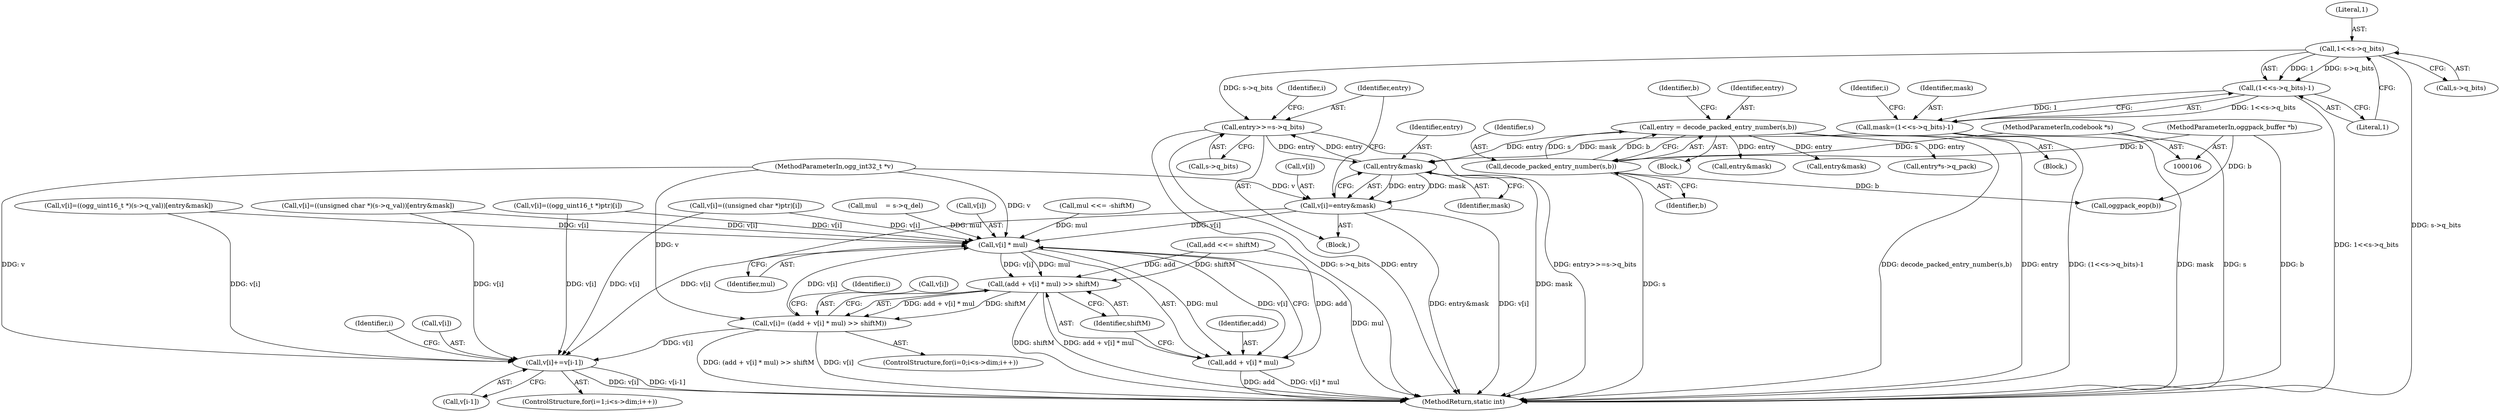 digraph "0_Android_eeb4e45d5683f88488c083ecf142dc89bc3f0b47_1@pointer" {
"1000161" [label="(Call,entry>>=s->q_bits)"];
"1000158" [label="(Call,entry&mask)"];
"1000113" [label="(Call,entry = decode_packed_entry_number(s,b))"];
"1000115" [label="(Call,decode_packed_entry_number(s,b))"];
"1000107" [label="(MethodParameterIn,codebook *s)"];
"1000108" [label="(MethodParameterIn,oggpack_buffer *b)"];
"1000161" [label="(Call,entry>>=s->q_bits)"];
"1000136" [label="(Call,1<<s->q_bits)"];
"1000133" [label="(Call,mask=(1<<s->q_bits)-1)"];
"1000135" [label="(Call,(1<<s->q_bits)-1)"];
"1000154" [label="(Call,v[i]=entry&mask)"];
"1000376" [label="(Call,v[i] * mul)"];
"1000373" [label="(Call,(add + v[i] * mul) >> shiftM)"];
"1000369" [label="(Call,v[i]= ((add + v[i] * mul) >> shiftM))"];
"1000397" [label="(Call,v[i]+=v[i-1])"];
"1000374" [label="(Call,add + v[i] * mul)"];
"1000108" [label="(MethodParameterIn,oggpack_buffer *b)"];
"1000116" [label="(Identifier,s)"];
"1000109" [label="(MethodParameterIn,ogg_int32_t *v)"];
"1000111" [label="(Block,)"];
"1000117" [label="(Identifier,b)"];
"1000401" [label="(Call,v[i-1])"];
"1000138" [label="(Call,s->q_bits)"];
"1000355" [label="(Call,add <<= shiftM)"];
"1000368" [label="(Identifier,i)"];
"1000163" [label="(Call,s->q_bits)"];
"1000221" [label="(Call,entry&mask)"];
"1000114" [label="(Identifier,entry)"];
"1000197" [label="(Call,v[i]=((unsigned char *)(s->q_val))[entry&mask])"];
"1000264" [label="(Call,v[i]=((unsigned char *)ptr)[i])"];
"1000136" [label="(Call,1<<s->q_bits)"];
"1000120" [label="(Call,oggpack_eop(b))"];
"1000375" [label="(Identifier,add)"];
"1000115" [label="(Call,decode_packed_entry_number(s,b))"];
"1000144" [label="(Identifier,i)"];
"1000286" [label="(Call,v[i]=((ogg_uint16_t *)ptr)[i])"];
"1000380" [label="(Identifier,mul)"];
"1000369" [label="(Call,v[i]= ((add + v[i] * mul) >> shiftM))"];
"1000133" [label="(Call,mask=(1<<s->q_bits)-1)"];
"1000113" [label="(Call,entry = decode_packed_entry_number(s,b))"];
"1000207" [label="(Call,entry&mask)"];
"1000141" [label="(Literal,1)"];
"1000396" [label="(Identifier,i)"];
"1000135" [label="(Call,(1<<s->q_bits)-1)"];
"1000376" [label="(Call,v[i] * mul)"];
"1000408" [label="(MethodReturn,static int)"];
"1000137" [label="(Literal,1)"];
"1000398" [label="(Call,v[i])"];
"1000152" [label="(Identifier,i)"];
"1000131" [label="(Block,)"];
"1000211" [label="(Call,v[i]=((ogg_uint16_t *)(s->q_val))[entry&mask])"];
"1000318" [label="(Call,mul    = s->q_del)"];
"1000370" [label="(Call,v[i])"];
"1000241" [label="(Call,entry*s->q_pack)"];
"1000159" [label="(Identifier,entry)"];
"1000377" [label="(Call,v[i])"];
"1000161" [label="(Call,entry>>=s->q_bits)"];
"1000158" [label="(Call,entry&mask)"];
"1000348" [label="(Call,mul <<= -shiftM)"];
"1000358" [label="(ControlStructure,for(i=0;i<s->dim;i++))"];
"1000107" [label="(MethodParameterIn,codebook *s)"];
"1000381" [label="(Identifier,shiftM)"];
"1000134" [label="(Identifier,mask)"];
"1000397" [label="(Call,v[i]+=v[i-1])"];
"1000155" [label="(Call,v[i])"];
"1000154" [label="(Call,v[i]=entry&mask)"];
"1000162" [label="(Identifier,entry)"];
"1000160" [label="(Identifier,mask)"];
"1000386" [label="(ControlStructure,for(i=1;i<s->dim;i++))"];
"1000373" [label="(Call,(add + v[i] * mul) >> shiftM)"];
"1000153" [label="(Block,)"];
"1000374" [label="(Call,add + v[i] * mul)"];
"1000121" [label="(Identifier,b)"];
"1000161" -> "1000153"  [label="AST: "];
"1000161" -> "1000163"  [label="CFG: "];
"1000162" -> "1000161"  [label="AST: "];
"1000163" -> "1000161"  [label="AST: "];
"1000152" -> "1000161"  [label="CFG: "];
"1000161" -> "1000408"  [label="DDG: s->q_bits"];
"1000161" -> "1000408"  [label="DDG: entry"];
"1000161" -> "1000408"  [label="DDG: entry>>=s->q_bits"];
"1000161" -> "1000158"  [label="DDG: entry"];
"1000158" -> "1000161"  [label="DDG: entry"];
"1000136" -> "1000161"  [label="DDG: s->q_bits"];
"1000158" -> "1000154"  [label="AST: "];
"1000158" -> "1000160"  [label="CFG: "];
"1000159" -> "1000158"  [label="AST: "];
"1000160" -> "1000158"  [label="AST: "];
"1000154" -> "1000158"  [label="CFG: "];
"1000158" -> "1000408"  [label="DDG: mask"];
"1000158" -> "1000154"  [label="DDG: entry"];
"1000158" -> "1000154"  [label="DDG: mask"];
"1000113" -> "1000158"  [label="DDG: entry"];
"1000133" -> "1000158"  [label="DDG: mask"];
"1000113" -> "1000111"  [label="AST: "];
"1000113" -> "1000115"  [label="CFG: "];
"1000114" -> "1000113"  [label="AST: "];
"1000115" -> "1000113"  [label="AST: "];
"1000121" -> "1000113"  [label="CFG: "];
"1000113" -> "1000408"  [label="DDG: entry"];
"1000113" -> "1000408"  [label="DDG: decode_packed_entry_number(s,b)"];
"1000115" -> "1000113"  [label="DDG: s"];
"1000115" -> "1000113"  [label="DDG: b"];
"1000113" -> "1000207"  [label="DDG: entry"];
"1000113" -> "1000221"  [label="DDG: entry"];
"1000113" -> "1000241"  [label="DDG: entry"];
"1000115" -> "1000117"  [label="CFG: "];
"1000116" -> "1000115"  [label="AST: "];
"1000117" -> "1000115"  [label="AST: "];
"1000115" -> "1000408"  [label="DDG: s"];
"1000107" -> "1000115"  [label="DDG: s"];
"1000108" -> "1000115"  [label="DDG: b"];
"1000115" -> "1000120"  [label="DDG: b"];
"1000107" -> "1000106"  [label="AST: "];
"1000107" -> "1000408"  [label="DDG: s"];
"1000108" -> "1000106"  [label="AST: "];
"1000108" -> "1000408"  [label="DDG: b"];
"1000108" -> "1000120"  [label="DDG: b"];
"1000136" -> "1000135"  [label="AST: "];
"1000136" -> "1000138"  [label="CFG: "];
"1000137" -> "1000136"  [label="AST: "];
"1000138" -> "1000136"  [label="AST: "];
"1000141" -> "1000136"  [label="CFG: "];
"1000136" -> "1000408"  [label="DDG: s->q_bits"];
"1000136" -> "1000135"  [label="DDG: 1"];
"1000136" -> "1000135"  [label="DDG: s->q_bits"];
"1000133" -> "1000131"  [label="AST: "];
"1000133" -> "1000135"  [label="CFG: "];
"1000134" -> "1000133"  [label="AST: "];
"1000135" -> "1000133"  [label="AST: "];
"1000144" -> "1000133"  [label="CFG: "];
"1000133" -> "1000408"  [label="DDG: mask"];
"1000133" -> "1000408"  [label="DDG: (1<<s->q_bits)-1"];
"1000135" -> "1000133"  [label="DDG: 1<<s->q_bits"];
"1000135" -> "1000133"  [label="DDG: 1"];
"1000135" -> "1000141"  [label="CFG: "];
"1000141" -> "1000135"  [label="AST: "];
"1000135" -> "1000408"  [label="DDG: 1<<s->q_bits"];
"1000154" -> "1000153"  [label="AST: "];
"1000155" -> "1000154"  [label="AST: "];
"1000162" -> "1000154"  [label="CFG: "];
"1000154" -> "1000408"  [label="DDG: v[i]"];
"1000154" -> "1000408"  [label="DDG: entry&mask"];
"1000109" -> "1000154"  [label="DDG: v"];
"1000154" -> "1000376"  [label="DDG: v[i]"];
"1000154" -> "1000397"  [label="DDG: v[i]"];
"1000376" -> "1000374"  [label="AST: "];
"1000376" -> "1000380"  [label="CFG: "];
"1000377" -> "1000376"  [label="AST: "];
"1000380" -> "1000376"  [label="AST: "];
"1000374" -> "1000376"  [label="CFG: "];
"1000376" -> "1000408"  [label="DDG: mul"];
"1000376" -> "1000373"  [label="DDG: v[i]"];
"1000376" -> "1000373"  [label="DDG: mul"];
"1000376" -> "1000374"  [label="DDG: v[i]"];
"1000376" -> "1000374"  [label="DDG: mul"];
"1000369" -> "1000376"  [label="DDG: v[i]"];
"1000286" -> "1000376"  [label="DDG: v[i]"];
"1000264" -> "1000376"  [label="DDG: v[i]"];
"1000211" -> "1000376"  [label="DDG: v[i]"];
"1000197" -> "1000376"  [label="DDG: v[i]"];
"1000109" -> "1000376"  [label="DDG: v"];
"1000348" -> "1000376"  [label="DDG: mul"];
"1000318" -> "1000376"  [label="DDG: mul"];
"1000373" -> "1000369"  [label="AST: "];
"1000373" -> "1000381"  [label="CFG: "];
"1000374" -> "1000373"  [label="AST: "];
"1000381" -> "1000373"  [label="AST: "];
"1000369" -> "1000373"  [label="CFG: "];
"1000373" -> "1000408"  [label="DDG: add + v[i] * mul"];
"1000373" -> "1000408"  [label="DDG: shiftM"];
"1000373" -> "1000369"  [label="DDG: add + v[i] * mul"];
"1000373" -> "1000369"  [label="DDG: shiftM"];
"1000355" -> "1000373"  [label="DDG: add"];
"1000355" -> "1000373"  [label="DDG: shiftM"];
"1000369" -> "1000358"  [label="AST: "];
"1000370" -> "1000369"  [label="AST: "];
"1000368" -> "1000369"  [label="CFG: "];
"1000369" -> "1000408"  [label="DDG: v[i]"];
"1000369" -> "1000408"  [label="DDG: (add + v[i] * mul) >> shiftM"];
"1000109" -> "1000369"  [label="DDG: v"];
"1000369" -> "1000397"  [label="DDG: v[i]"];
"1000397" -> "1000386"  [label="AST: "];
"1000397" -> "1000401"  [label="CFG: "];
"1000398" -> "1000397"  [label="AST: "];
"1000401" -> "1000397"  [label="AST: "];
"1000396" -> "1000397"  [label="CFG: "];
"1000397" -> "1000408"  [label="DDG: v[i]"];
"1000397" -> "1000408"  [label="DDG: v[i-1]"];
"1000109" -> "1000397"  [label="DDG: v"];
"1000286" -> "1000397"  [label="DDG: v[i]"];
"1000264" -> "1000397"  [label="DDG: v[i]"];
"1000211" -> "1000397"  [label="DDG: v[i]"];
"1000197" -> "1000397"  [label="DDG: v[i]"];
"1000375" -> "1000374"  [label="AST: "];
"1000381" -> "1000374"  [label="CFG: "];
"1000374" -> "1000408"  [label="DDG: v[i] * mul"];
"1000374" -> "1000408"  [label="DDG: add"];
"1000355" -> "1000374"  [label="DDG: add"];
}
